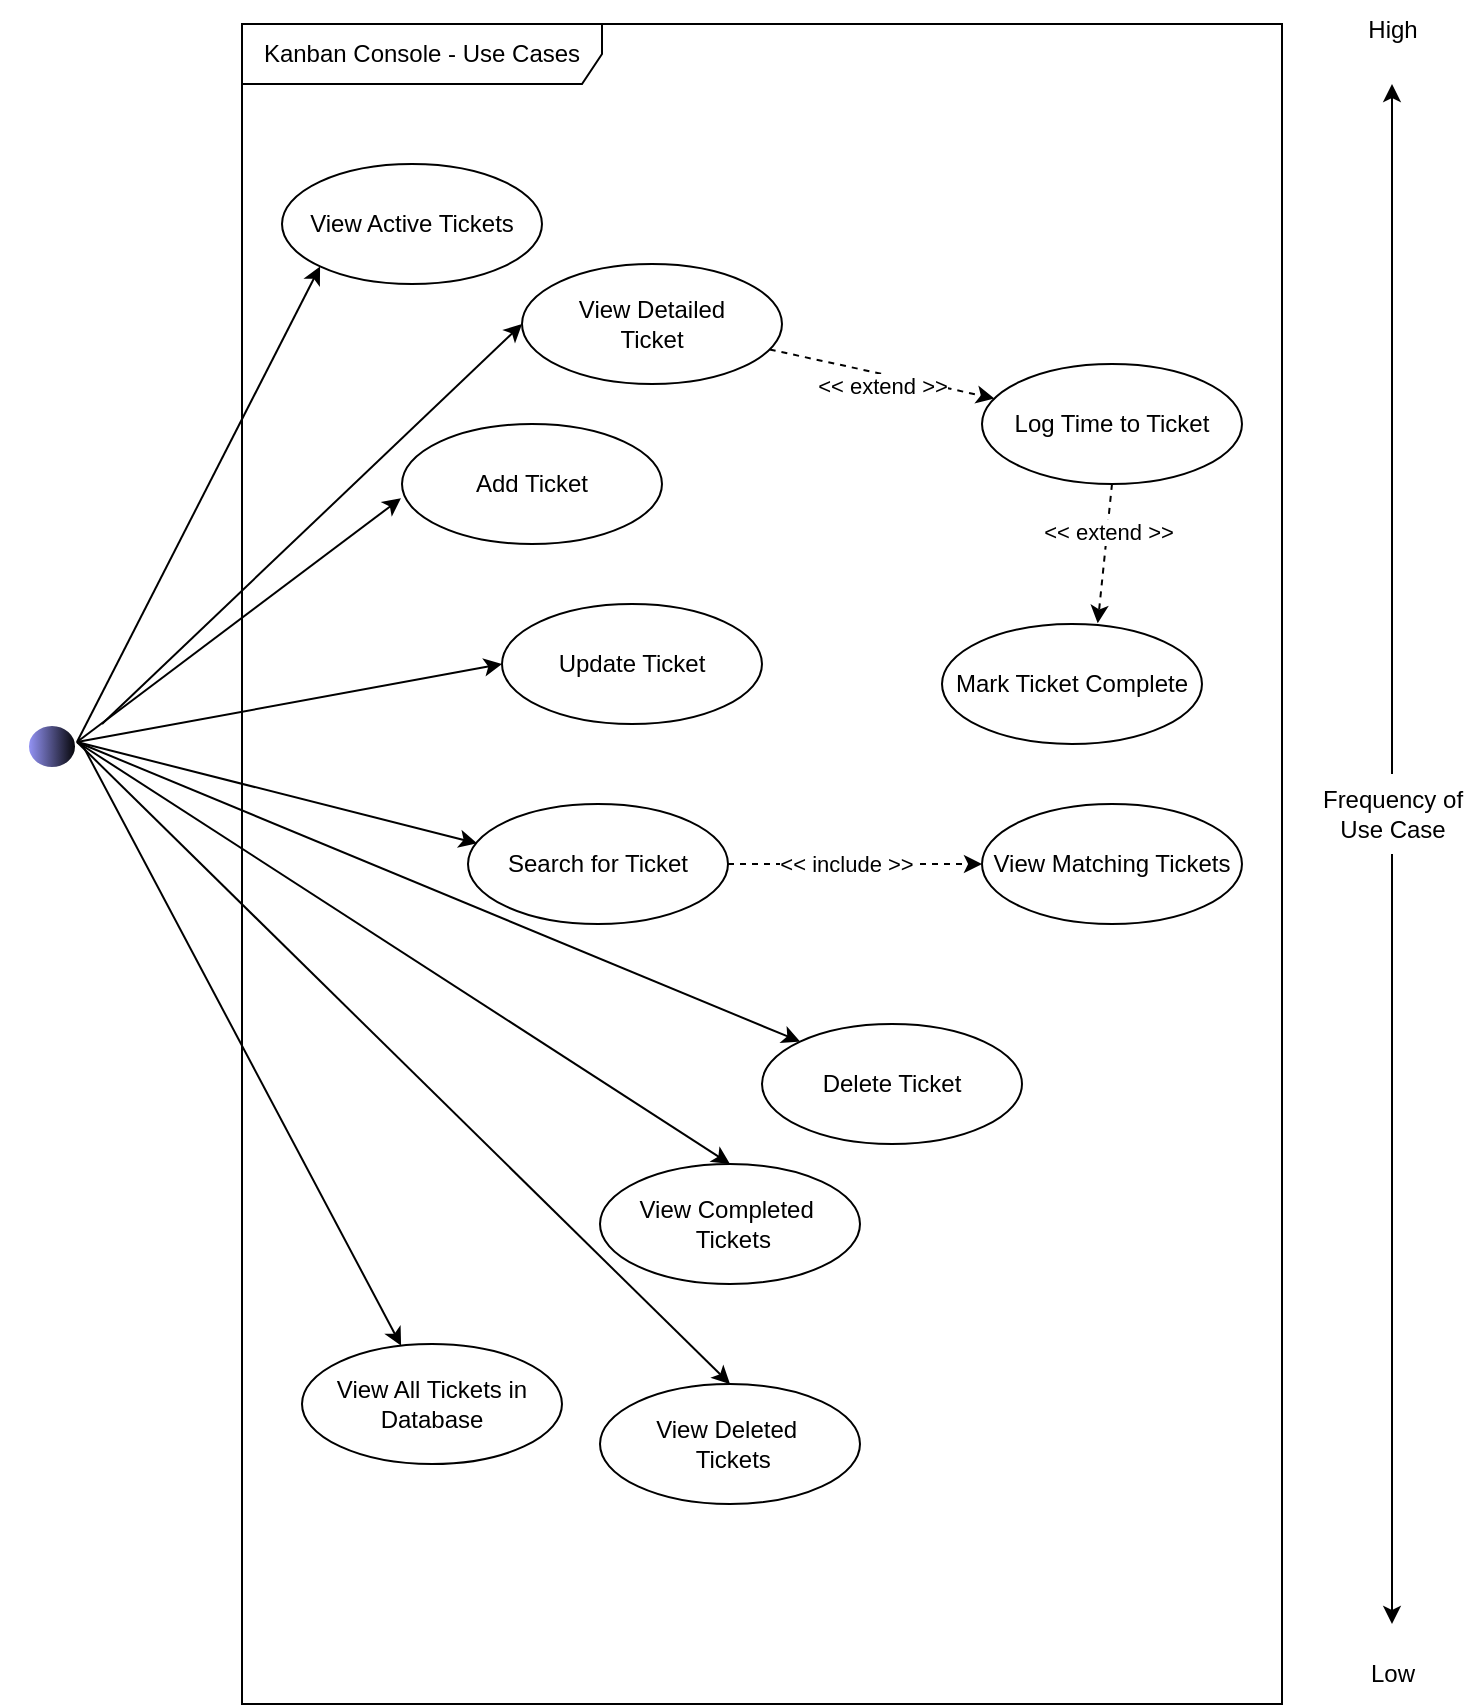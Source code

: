 <mxfile version="21.3.6" type="device">
  <diagram name="Page-1" id="b5b7bab2-c9e2-2cf4-8b2a-24fd1a2a6d21">
    <mxGraphModel dx="1728" dy="937" grid="1" gridSize="10" guides="1" tooltips="1" connect="1" arrows="1" fold="1" page="1" pageScale="1" pageWidth="827" pageHeight="1169" background="none" math="0" shadow="0">
      <root>
        <mxCell id="0" />
        <mxCell id="1" parent="0" />
        <mxCell id="zQgBBsJH8R84XhxE65vh-1" value="Kanban Console - Use Cases" style="shape=umlFrame;whiteSpace=wrap;html=1;pointerEvents=0;width=180;height=30;" vertex="1" parent="1">
          <mxGeometry x="170" y="120" width="520" height="840" as="geometry" />
        </mxCell>
        <mxCell id="zQgBBsJH8R84XhxE65vh-2" value="User" style="shape=umlActor;verticalLabelPosition=bottom;verticalAlign=top;html=1;fillStyle=solid;fillColor=#000000;fontColor=#ffffff;strokeColor=#ffffff;gradientDirection=west;gradientColor=#9999FF;strokeWidth=2;" vertex="1" parent="1">
          <mxGeometry x="50" y="470" width="50" height="90" as="geometry" />
        </mxCell>
        <mxCell id="zQgBBsJH8R84XhxE65vh-5" value="View Active Tickets" style="ellipse;whiteSpace=wrap;html=1;" vertex="1" parent="1">
          <mxGeometry x="190" y="190" width="130" height="60" as="geometry" />
        </mxCell>
        <mxCell id="zQgBBsJH8R84XhxE65vh-30" style="rounded=0;orthogonalLoop=1;jettySize=auto;html=1;dashed=1;" edge="1" parent="1" source="zQgBBsJH8R84XhxE65vh-6" target="zQgBBsJH8R84XhxE65vh-7">
          <mxGeometry relative="1" as="geometry" />
        </mxCell>
        <mxCell id="zQgBBsJH8R84XhxE65vh-31" value="&amp;lt;&amp;lt; extend &amp;gt;&amp;gt;" style="edgeLabel;html=1;align=center;verticalAlign=middle;resizable=0;points=[];" vertex="1" connectable="0" parent="zQgBBsJH8R84XhxE65vh-30">
          <mxGeometry x="-0.209" y="-1" relative="1" as="geometry">
            <mxPoint x="12" y="7" as="offset" />
          </mxGeometry>
        </mxCell>
        <mxCell id="zQgBBsJH8R84XhxE65vh-6" value="View Detailed &lt;br&gt;Ticket" style="ellipse;whiteSpace=wrap;html=1;" vertex="1" parent="1">
          <mxGeometry x="310" y="240" width="130" height="60" as="geometry" />
        </mxCell>
        <mxCell id="zQgBBsJH8R84XhxE65vh-32" style="rounded=0;orthogonalLoop=1;jettySize=auto;html=1;exitX=0.5;exitY=1;exitDx=0;exitDy=0;entryX=0.599;entryY=-0.006;entryDx=0;entryDy=0;entryPerimeter=0;dashed=1;" edge="1" parent="1" source="zQgBBsJH8R84XhxE65vh-7" target="zQgBBsJH8R84XhxE65vh-16">
          <mxGeometry relative="1" as="geometry" />
        </mxCell>
        <mxCell id="zQgBBsJH8R84XhxE65vh-33" value="&amp;lt;&amp;lt; extend &amp;gt;&amp;gt;" style="edgeLabel;html=1;align=center;verticalAlign=middle;resizable=0;points=[];" vertex="1" connectable="0" parent="zQgBBsJH8R84XhxE65vh-32">
          <mxGeometry x="-0.309" relative="1" as="geometry">
            <mxPoint as="offset" />
          </mxGeometry>
        </mxCell>
        <mxCell id="zQgBBsJH8R84XhxE65vh-7" value="Log Time to Ticket" style="ellipse;whiteSpace=wrap;html=1;" vertex="1" parent="1">
          <mxGeometry x="540" y="290" width="130" height="60" as="geometry" />
        </mxCell>
        <mxCell id="zQgBBsJH8R84XhxE65vh-8" value="Add Ticket" style="ellipse;whiteSpace=wrap;html=1;" vertex="1" parent="1">
          <mxGeometry x="250" y="320" width="130" height="60" as="geometry" />
        </mxCell>
        <mxCell id="zQgBBsJH8R84XhxE65vh-37" style="rounded=0;orthogonalLoop=1;jettySize=auto;html=1;exitX=1;exitY=0.5;exitDx=0;exitDy=0;entryX=0;entryY=0.5;entryDx=0;entryDy=0;dashed=1;" edge="1" parent="1" source="zQgBBsJH8R84XhxE65vh-9" target="zQgBBsJH8R84XhxE65vh-36">
          <mxGeometry relative="1" as="geometry" />
        </mxCell>
        <mxCell id="zQgBBsJH8R84XhxE65vh-38" value="&amp;lt;&amp;lt; include &amp;gt;&amp;gt;" style="edgeLabel;html=1;align=center;verticalAlign=middle;resizable=0;points=[];" vertex="1" connectable="0" parent="zQgBBsJH8R84XhxE65vh-37">
          <mxGeometry x="-0.41" y="1" relative="1" as="geometry">
            <mxPoint x="21" y="1" as="offset" />
          </mxGeometry>
        </mxCell>
        <mxCell id="zQgBBsJH8R84XhxE65vh-9" value="Search for Ticket" style="ellipse;whiteSpace=wrap;html=1;" vertex="1" parent="1">
          <mxGeometry x="283" y="510" width="130" height="60" as="geometry" />
        </mxCell>
        <mxCell id="zQgBBsJH8R84XhxE65vh-10" value="Delete Ticket" style="ellipse;whiteSpace=wrap;html=1;" vertex="1" parent="1">
          <mxGeometry x="430" y="620" width="130" height="60" as="geometry" />
        </mxCell>
        <mxCell id="zQgBBsJH8R84XhxE65vh-11" value="Update Ticket" style="ellipse;whiteSpace=wrap;html=1;" vertex="1" parent="1">
          <mxGeometry x="300" y="410" width="130" height="60" as="geometry" />
        </mxCell>
        <mxCell id="zQgBBsJH8R84XhxE65vh-13" value="View Completed&amp;nbsp;&lt;br&gt;&amp;nbsp;Tickets" style="ellipse;whiteSpace=wrap;html=1;" vertex="1" parent="1">
          <mxGeometry x="349" y="690" width="130" height="60" as="geometry" />
        </mxCell>
        <mxCell id="zQgBBsJH8R84XhxE65vh-14" value="View Deleted&amp;nbsp;&lt;br&gt;&amp;nbsp;Tickets" style="ellipse;whiteSpace=wrap;html=1;" vertex="1" parent="1">
          <mxGeometry x="349" y="800" width="130" height="60" as="geometry" />
        </mxCell>
        <mxCell id="zQgBBsJH8R84XhxE65vh-15" value="View All Tickets in Database" style="ellipse;whiteSpace=wrap;html=1;" vertex="1" parent="1">
          <mxGeometry x="200" y="780" width="130" height="60" as="geometry" />
        </mxCell>
        <mxCell id="zQgBBsJH8R84XhxE65vh-16" value="Mark Ticket Complete" style="ellipse;whiteSpace=wrap;html=1;" vertex="1" parent="1">
          <mxGeometry x="520" y="420" width="130" height="60" as="geometry" />
        </mxCell>
        <mxCell id="zQgBBsJH8R84XhxE65vh-22" style="edgeStyle=orthogonalEdgeStyle;rounded=0;orthogonalLoop=1;jettySize=auto;html=1;" edge="1" parent="1" source="zQgBBsJH8R84XhxE65vh-19">
          <mxGeometry relative="1" as="geometry">
            <mxPoint x="745" y="150" as="targetPoint" />
          </mxGeometry>
        </mxCell>
        <mxCell id="zQgBBsJH8R84XhxE65vh-23" style="edgeStyle=orthogonalEdgeStyle;rounded=0;orthogonalLoop=1;jettySize=auto;html=1;" edge="1" parent="1" source="zQgBBsJH8R84XhxE65vh-19">
          <mxGeometry relative="1" as="geometry">
            <mxPoint x="745" y="920.0" as="targetPoint" />
          </mxGeometry>
        </mxCell>
        <mxCell id="zQgBBsJH8R84XhxE65vh-19" value="Frequency of &lt;br&gt;Use Case" style="text;html=1;align=center;verticalAlign=middle;resizable=0;points=[];autosize=1;strokeColor=none;fillColor=none;" vertex="1" parent="1">
          <mxGeometry x="700" y="495" width="90" height="40" as="geometry" />
        </mxCell>
        <mxCell id="zQgBBsJH8R84XhxE65vh-24" value="High&lt;br&gt;" style="text;html=1;align=center;verticalAlign=middle;resizable=0;points=[];autosize=1;strokeColor=none;fillColor=none;" vertex="1" parent="1">
          <mxGeometry x="720" y="108" width="50" height="30" as="geometry" />
        </mxCell>
        <mxCell id="zQgBBsJH8R84XhxE65vh-25" value="Low" style="text;html=1;align=center;verticalAlign=middle;resizable=0;points=[];autosize=1;strokeColor=none;fillColor=none;" vertex="1" parent="1">
          <mxGeometry x="720" y="930" width="50" height="30" as="geometry" />
        </mxCell>
        <mxCell id="zQgBBsJH8R84XhxE65vh-26" value="" style="endArrow=classic;html=1;rounded=0;entryX=0;entryY=1;entryDx=0;entryDy=0;exitX=0.75;exitY=0.1;exitDx=0;exitDy=0;exitPerimeter=0;" edge="1" parent="1" source="zQgBBsJH8R84XhxE65vh-2" target="zQgBBsJH8R84XhxE65vh-5">
          <mxGeometry width="50" height="50" relative="1" as="geometry">
            <mxPoint x="110" y="480" as="sourcePoint" />
            <mxPoint x="160" y="430" as="targetPoint" />
          </mxGeometry>
        </mxCell>
        <mxCell id="zQgBBsJH8R84XhxE65vh-27" value="" style="endArrow=classic;html=1;rounded=0;entryX=-0.004;entryY=0.619;entryDx=0;entryDy=0;exitX=0.75;exitY=0.1;exitDx=0;exitDy=0;exitPerimeter=0;entryPerimeter=0;" edge="1" parent="1" source="zQgBBsJH8R84XhxE65vh-2" target="zQgBBsJH8R84XhxE65vh-8">
          <mxGeometry width="50" height="50" relative="1" as="geometry">
            <mxPoint x="98" y="489" as="sourcePoint" />
            <mxPoint x="219" y="251" as="targetPoint" />
          </mxGeometry>
        </mxCell>
        <mxCell id="zQgBBsJH8R84XhxE65vh-28" value="" style="endArrow=classic;html=1;rounded=0;entryX=0;entryY=0.5;entryDx=0;entryDy=0;" edge="1" parent="1" target="zQgBBsJH8R84XhxE65vh-6">
          <mxGeometry width="50" height="50" relative="1" as="geometry">
            <mxPoint x="100" y="470" as="sourcePoint" />
            <mxPoint x="259" y="367" as="targetPoint" />
          </mxGeometry>
        </mxCell>
        <mxCell id="zQgBBsJH8R84XhxE65vh-34" value="" style="endArrow=classic;html=1;rounded=0;entryX=0;entryY=0.5;entryDx=0;entryDy=0;exitX=0.75;exitY=0.1;exitDx=0;exitDy=0;exitPerimeter=0;" edge="1" parent="1" source="zQgBBsJH8R84XhxE65vh-2" target="zQgBBsJH8R84XhxE65vh-11">
          <mxGeometry width="50" height="50" relative="1" as="geometry">
            <mxPoint x="98" y="489" as="sourcePoint" />
            <mxPoint x="259" y="367" as="targetPoint" />
          </mxGeometry>
        </mxCell>
        <mxCell id="zQgBBsJH8R84XhxE65vh-35" value="" style="endArrow=classic;html=1;rounded=0;entryX=0.035;entryY=0.328;entryDx=0;entryDy=0;exitX=0.75;exitY=0.1;exitDx=0;exitDy=0;exitPerimeter=0;entryPerimeter=0;" edge="1" parent="1" source="zQgBBsJH8R84XhxE65vh-2" target="zQgBBsJH8R84XhxE65vh-9">
          <mxGeometry width="50" height="50" relative="1" as="geometry">
            <mxPoint x="98" y="489" as="sourcePoint" />
            <mxPoint x="293" y="440" as="targetPoint" />
          </mxGeometry>
        </mxCell>
        <mxCell id="zQgBBsJH8R84XhxE65vh-36" value="View Matching Tickets" style="ellipse;whiteSpace=wrap;html=1;" vertex="1" parent="1">
          <mxGeometry x="540" y="510" width="130" height="60" as="geometry" />
        </mxCell>
        <mxCell id="zQgBBsJH8R84XhxE65vh-39" value="" style="endArrow=classic;html=1;rounded=0;entryX=0;entryY=0;entryDx=0;entryDy=0;exitX=0.75;exitY=0.1;exitDx=0;exitDy=0;exitPerimeter=0;" edge="1" parent="1" source="zQgBBsJH8R84XhxE65vh-2" target="zQgBBsJH8R84XhxE65vh-10">
          <mxGeometry width="50" height="50" relative="1" as="geometry">
            <mxPoint x="98" y="489" as="sourcePoint" />
            <mxPoint x="298" y="540" as="targetPoint" />
          </mxGeometry>
        </mxCell>
        <mxCell id="zQgBBsJH8R84XhxE65vh-40" value="" style="endArrow=classic;html=1;rounded=0;entryX=0.5;entryY=0;entryDx=0;entryDy=0;exitX=0.75;exitY=0.1;exitDx=0;exitDy=0;exitPerimeter=0;" edge="1" parent="1" source="zQgBBsJH8R84XhxE65vh-2" target="zQgBBsJH8R84XhxE65vh-14">
          <mxGeometry width="50" height="50" relative="1" as="geometry">
            <mxPoint x="98" y="489" as="sourcePoint" />
            <mxPoint x="394" y="629" as="targetPoint" />
          </mxGeometry>
        </mxCell>
        <mxCell id="zQgBBsJH8R84XhxE65vh-41" value="" style="endArrow=classic;html=1;rounded=0;entryX=0.5;entryY=0;entryDx=0;entryDy=0;exitX=0.75;exitY=0.1;exitDx=0;exitDy=0;exitPerimeter=0;" edge="1" parent="1" source="zQgBBsJH8R84XhxE65vh-2" target="zQgBBsJH8R84XhxE65vh-13">
          <mxGeometry width="50" height="50" relative="1" as="geometry">
            <mxPoint x="98" y="489" as="sourcePoint" />
            <mxPoint x="465" y="740" as="targetPoint" />
          </mxGeometry>
        </mxCell>
        <mxCell id="zQgBBsJH8R84XhxE65vh-42" value="" style="endArrow=classic;html=1;rounded=0;" edge="1" parent="1" target="zQgBBsJH8R84XhxE65vh-15">
          <mxGeometry width="50" height="50" relative="1" as="geometry">
            <mxPoint x="90" y="480" as="sourcePoint" />
            <mxPoint x="424" y="810" as="targetPoint" />
          </mxGeometry>
        </mxCell>
      </root>
    </mxGraphModel>
  </diagram>
</mxfile>
